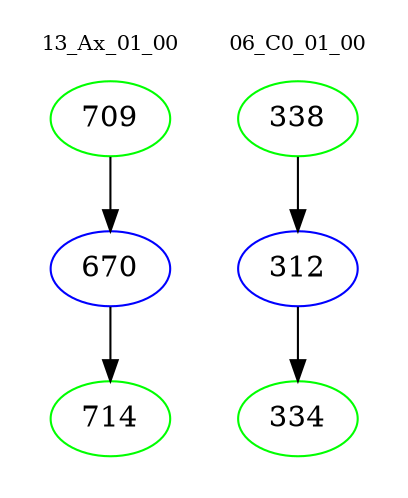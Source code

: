 digraph{
subgraph cluster_0 {
color = white
label = "13_Ax_01_00";
fontsize=10;
T0_709 [label="709", color="green"]
T0_709 -> T0_670 [color="black"]
T0_670 [label="670", color="blue"]
T0_670 -> T0_714 [color="black"]
T0_714 [label="714", color="green"]
}
subgraph cluster_1 {
color = white
label = "06_C0_01_00";
fontsize=10;
T1_338 [label="338", color="green"]
T1_338 -> T1_312 [color="black"]
T1_312 [label="312", color="blue"]
T1_312 -> T1_334 [color="black"]
T1_334 [label="334", color="green"]
}
}
